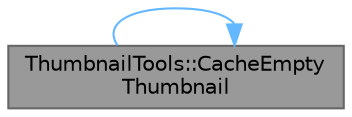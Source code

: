 digraph "ThumbnailTools::CacheEmptyThumbnail"
{
 // INTERACTIVE_SVG=YES
 // LATEX_PDF_SIZE
  bgcolor="transparent";
  edge [fontname=Helvetica,fontsize=10,labelfontname=Helvetica,labelfontsize=10];
  node [fontname=Helvetica,fontsize=10,shape=box,height=0.2,width=0.4];
  rankdir="LR";
  Node1 [id="Node000001",label="ThumbnailTools::CacheEmpty\lThumbnail",height=0.2,width=0.4,color="gray40", fillcolor="grey60", style="filled", fontcolor="black",tooltip="Caches an empty thumbnail entry."];
  Node1 -> Node1 [id="edge1_Node000001_Node000001",color="steelblue1",style="solid",tooltip=" "];
}
